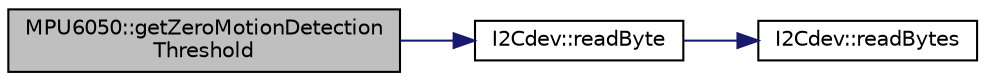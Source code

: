 digraph "MPU6050::getZeroMotionDetectionThreshold"
{
  edge [fontname="Helvetica",fontsize="10",labelfontname="Helvetica",labelfontsize="10"];
  node [fontname="Helvetica",fontsize="10",shape=record];
  rankdir="LR";
  Node608 [label="MPU6050::getZeroMotionDetection\lThreshold",height=0.2,width=0.4,color="black", fillcolor="grey75", style="filled", fontcolor="black"];
  Node608 -> Node609 [color="midnightblue",fontsize="10",style="solid",fontname="Helvetica"];
  Node609 [label="I2Cdev::readByte",height=0.2,width=0.4,color="black", fillcolor="white", style="filled",URL="$class_i2_cdev.html#aef1db446b45660c6631fc780278ac366",tooltip="Read single byte from an 8-bit device register. "];
  Node609 -> Node610 [color="midnightblue",fontsize="10",style="solid",fontname="Helvetica"];
  Node610 [label="I2Cdev::readBytes",height=0.2,width=0.4,color="black", fillcolor="white", style="filled",URL="$class_i2_cdev.html#ae1eed9468ce4653e080bfd8481d2ac88",tooltip="Read multiple bytes from an 8-bit device register. "];
}
